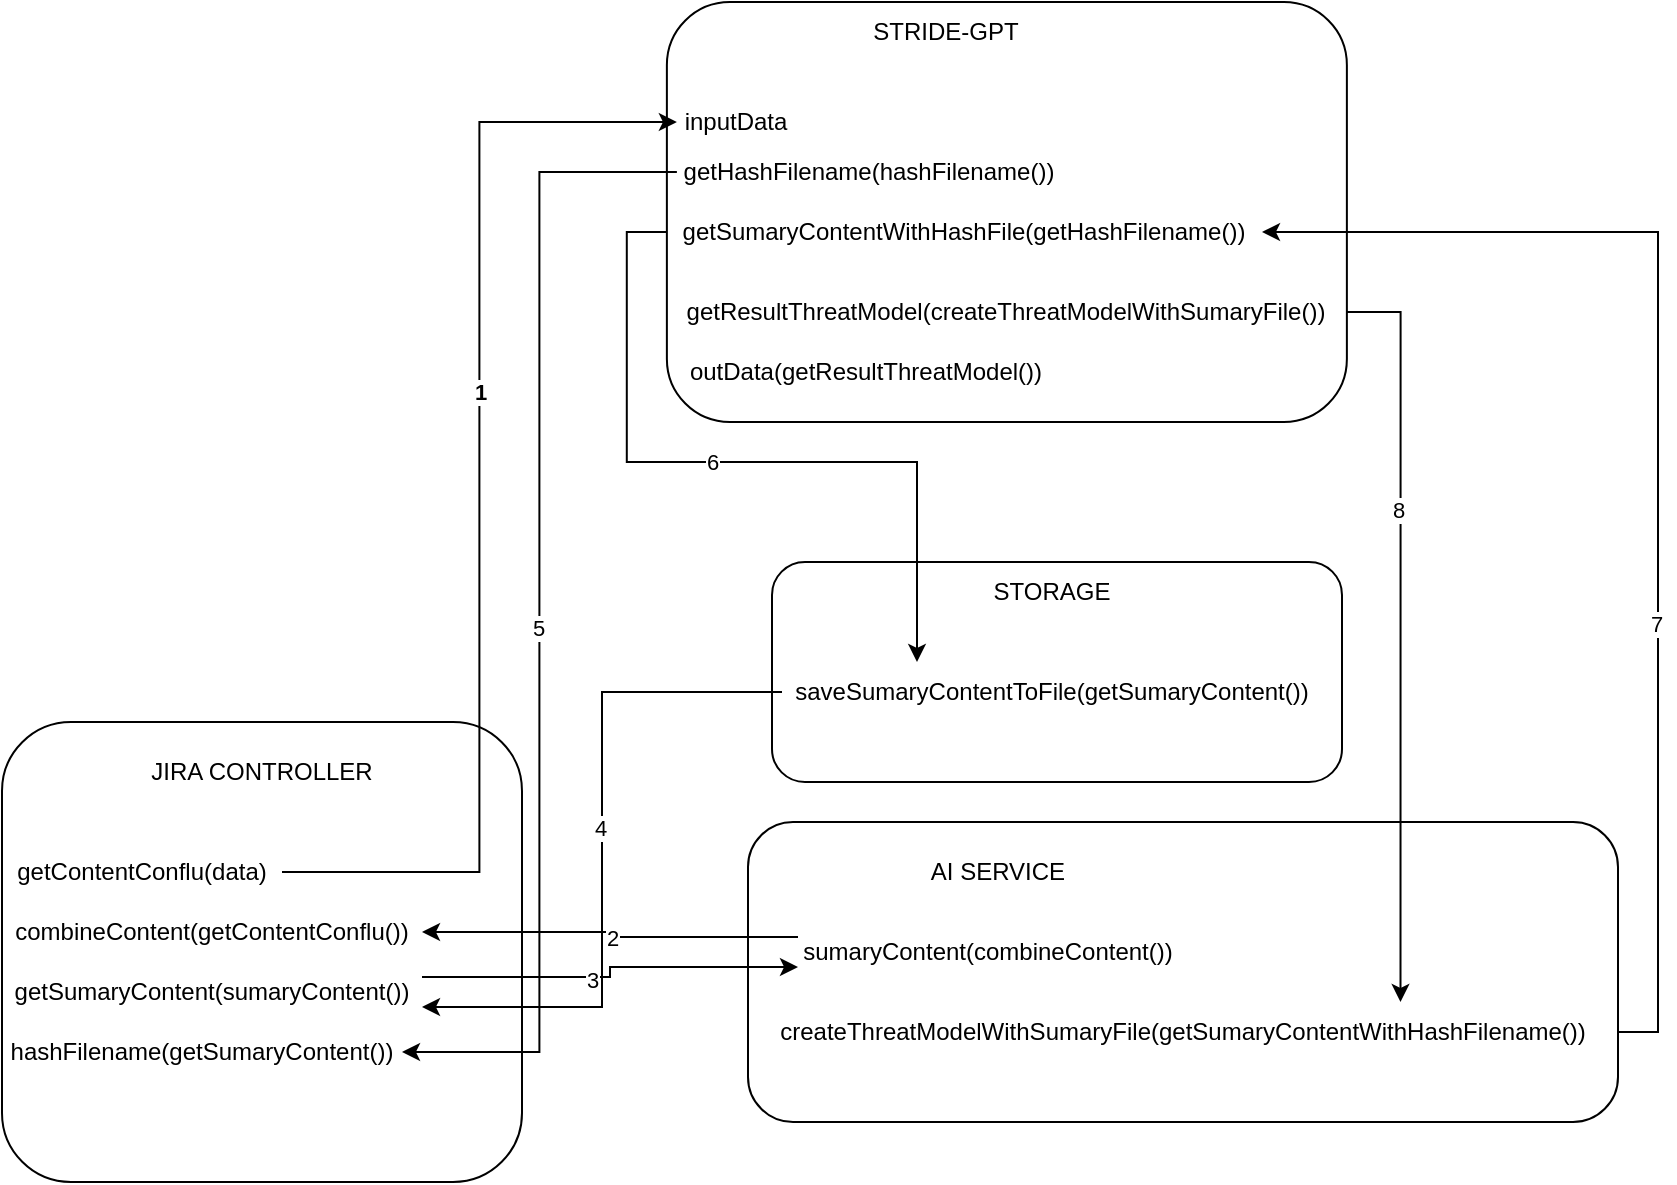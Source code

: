 <mxfile version="24.8.3">
  <diagram name="Page-1" id="RT4GRkkFQH6xOLgiwApK">
    <mxGraphModel dx="1122" dy="624" grid="1" gridSize="10" guides="1" tooltips="1" connect="1" arrows="1" fold="1" page="1" pageScale="1" pageWidth="850" pageHeight="1100" math="0" shadow="0">
      <root>
        <mxCell id="0" />
        <mxCell id="1" parent="0" />
        <mxCell id="L6vFcA4xw2nvtrMXPZ_j-1" value="" style="rounded=1;whiteSpace=wrap;html=1;" vertex="1" parent="1">
          <mxGeometry x="343.44" y="150" width="340" height="210" as="geometry" />
        </mxCell>
        <mxCell id="L6vFcA4xw2nvtrMXPZ_j-2" value="" style="rounded=1;whiteSpace=wrap;html=1;" vertex="1" parent="1">
          <mxGeometry x="384" y="560" width="435" height="150" as="geometry" />
        </mxCell>
        <mxCell id="L6vFcA4xw2nvtrMXPZ_j-3" value="" style="rounded=1;whiteSpace=wrap;html=1;" vertex="1" parent="1">
          <mxGeometry x="11" y="510" width="260" height="230" as="geometry" />
        </mxCell>
        <mxCell id="L6vFcA4xw2nvtrMXPZ_j-4" value="" style="rounded=1;whiteSpace=wrap;html=1;" vertex="1" parent="1">
          <mxGeometry x="396" y="430" width="285" height="110" as="geometry" />
        </mxCell>
        <mxCell id="L6vFcA4xw2nvtrMXPZ_j-7" value="JIRA CONTROLLER" style="text;html=1;align=center;verticalAlign=middle;whiteSpace=wrap;rounded=0;" vertex="1" parent="1">
          <mxGeometry x="76" y="520" width="130" height="30" as="geometry" />
        </mxCell>
        <mxCell id="L6vFcA4xw2nvtrMXPZ_j-13" style="edgeStyle=orthogonalEdgeStyle;rounded=0;orthogonalLoop=1;jettySize=auto;html=1;entryX=0;entryY=0.5;entryDx=0;entryDy=0;" edge="1" parent="1" source="L6vFcA4xw2nvtrMXPZ_j-8" target="L6vFcA4xw2nvtrMXPZ_j-11">
          <mxGeometry relative="1" as="geometry" />
        </mxCell>
        <mxCell id="L6vFcA4xw2nvtrMXPZ_j-35" value="&lt;b&gt;1&lt;/b&gt;" style="edgeLabel;html=1;align=center;verticalAlign=middle;resizable=0;points=[];" vertex="1" connectable="0" parent="L6vFcA4xw2nvtrMXPZ_j-13">
          <mxGeometry x="0.184" relative="1" as="geometry">
            <mxPoint as="offset" />
          </mxGeometry>
        </mxCell>
        <mxCell id="L6vFcA4xw2nvtrMXPZ_j-8" value="getContentConflu(data)" style="text;html=1;align=center;verticalAlign=middle;whiteSpace=wrap;rounded=0;" vertex="1" parent="1">
          <mxGeometry x="11" y="570" width="140" height="30" as="geometry" />
        </mxCell>
        <mxCell id="L6vFcA4xw2nvtrMXPZ_j-9" value="combineContent(getContentConflu())" style="text;html=1;align=center;verticalAlign=middle;whiteSpace=wrap;rounded=0;" vertex="1" parent="1">
          <mxGeometry x="11" y="600" width="210" height="30" as="geometry" />
        </mxCell>
        <mxCell id="L6vFcA4xw2nvtrMXPZ_j-10" value="STRIDE-GPT" style="text;html=1;align=center;verticalAlign=middle;whiteSpace=wrap;rounded=0;" vertex="1" parent="1">
          <mxGeometry x="433.44" y="150" width="100" height="30" as="geometry" />
        </mxCell>
        <mxCell id="L6vFcA4xw2nvtrMXPZ_j-11" value="inputData" style="text;html=1;align=center;verticalAlign=middle;whiteSpace=wrap;rounded=0;" vertex="1" parent="1">
          <mxGeometry x="348.44" y="195" width="60" height="30" as="geometry" />
        </mxCell>
        <mxCell id="L6vFcA4xw2nvtrMXPZ_j-15" value="AI SERVICE" style="text;html=1;align=center;verticalAlign=middle;whiteSpace=wrap;rounded=0;" vertex="1" parent="1">
          <mxGeometry x="469" y="570" width="80" height="30" as="geometry" />
        </mxCell>
        <mxCell id="L6vFcA4xw2nvtrMXPZ_j-17" style="edgeStyle=orthogonalEdgeStyle;rounded=0;orthogonalLoop=1;jettySize=auto;html=1;entryX=1;entryY=0.5;entryDx=0;entryDy=0;exitX=0;exitY=0.25;exitDx=0;exitDy=0;" edge="1" parent="1" source="L6vFcA4xw2nvtrMXPZ_j-16" target="L6vFcA4xw2nvtrMXPZ_j-9">
          <mxGeometry relative="1" as="geometry">
            <mxPoint x="511" y="600" as="sourcePoint" />
          </mxGeometry>
        </mxCell>
        <mxCell id="L6vFcA4xw2nvtrMXPZ_j-37" value="2" style="edgeLabel;html=1;align=center;verticalAlign=middle;resizable=0;points=[];" vertex="1" connectable="0" parent="L6vFcA4xw2nvtrMXPZ_j-17">
          <mxGeometry x="-0.017" relative="1" as="geometry">
            <mxPoint as="offset" />
          </mxGeometry>
        </mxCell>
        <mxCell id="L6vFcA4xw2nvtrMXPZ_j-16" value="sumaryContent(combineContent())" style="text;html=1;align=center;verticalAlign=middle;whiteSpace=wrap;rounded=0;" vertex="1" parent="1">
          <mxGeometry x="409" y="610" width="190" height="30" as="geometry" />
        </mxCell>
        <mxCell id="L6vFcA4xw2nvtrMXPZ_j-20" style="edgeStyle=orthogonalEdgeStyle;rounded=0;orthogonalLoop=1;jettySize=auto;html=1;exitX=1;exitY=0.25;exitDx=0;exitDy=0;entryX=0;entryY=0.75;entryDx=0;entryDy=0;" edge="1" parent="1" source="L6vFcA4xw2nvtrMXPZ_j-18" target="L6vFcA4xw2nvtrMXPZ_j-16">
          <mxGeometry relative="1" as="geometry">
            <mxPoint x="521" y="650" as="targetPoint" />
          </mxGeometry>
        </mxCell>
        <mxCell id="L6vFcA4xw2nvtrMXPZ_j-38" value="3" style="edgeLabel;html=1;align=center;verticalAlign=middle;resizable=0;points=[];" vertex="1" connectable="0" parent="L6vFcA4xw2nvtrMXPZ_j-20">
          <mxGeometry x="-0.114" y="-1" relative="1" as="geometry">
            <mxPoint x="-1" as="offset" />
          </mxGeometry>
        </mxCell>
        <mxCell id="L6vFcA4xw2nvtrMXPZ_j-18" value="getSumaryContent(sumaryContent())" style="text;html=1;align=center;verticalAlign=middle;whiteSpace=wrap;rounded=0;" vertex="1" parent="1">
          <mxGeometry x="11" y="630" width="210" height="30" as="geometry" />
        </mxCell>
        <mxCell id="L6vFcA4xw2nvtrMXPZ_j-21" value="STORAGE" style="text;html=1;align=center;verticalAlign=middle;whiteSpace=wrap;rounded=0;" vertex="1" parent="1">
          <mxGeometry x="506" y="430" width="60" height="30" as="geometry" />
        </mxCell>
        <mxCell id="L6vFcA4xw2nvtrMXPZ_j-23" style="edgeStyle=orthogonalEdgeStyle;rounded=0;orthogonalLoop=1;jettySize=auto;html=1;entryX=1;entryY=0.75;entryDx=0;entryDy=0;" edge="1" parent="1" source="L6vFcA4xw2nvtrMXPZ_j-22" target="L6vFcA4xw2nvtrMXPZ_j-18">
          <mxGeometry relative="1" as="geometry" />
        </mxCell>
        <mxCell id="L6vFcA4xw2nvtrMXPZ_j-39" value="4" style="edgeLabel;html=1;align=center;verticalAlign=middle;resizable=0;points=[];" vertex="1" connectable="0" parent="L6vFcA4xw2nvtrMXPZ_j-23">
          <mxGeometry x="-0.064" y="-1" relative="1" as="geometry">
            <mxPoint as="offset" />
          </mxGeometry>
        </mxCell>
        <mxCell id="L6vFcA4xw2nvtrMXPZ_j-22" value="saveSumaryContentToFile(getSumaryContent())" style="text;html=1;align=center;verticalAlign=middle;whiteSpace=wrap;rounded=0;" vertex="1" parent="1">
          <mxGeometry x="401" y="480" width="270" height="30" as="geometry" />
        </mxCell>
        <mxCell id="L6vFcA4xw2nvtrMXPZ_j-24" value="hashFilename(getSumaryContent())" style="text;html=1;align=center;verticalAlign=middle;whiteSpace=wrap;rounded=0;" vertex="1" parent="1">
          <mxGeometry x="11" y="660" width="200" height="30" as="geometry" />
        </mxCell>
        <mxCell id="L6vFcA4xw2nvtrMXPZ_j-26" style="edgeStyle=orthogonalEdgeStyle;rounded=0;orthogonalLoop=1;jettySize=auto;html=1;entryX=1;entryY=0.5;entryDx=0;entryDy=0;" edge="1" parent="1" source="L6vFcA4xw2nvtrMXPZ_j-25" target="L6vFcA4xw2nvtrMXPZ_j-24">
          <mxGeometry relative="1" as="geometry" />
        </mxCell>
        <mxCell id="L6vFcA4xw2nvtrMXPZ_j-40" value="5" style="edgeLabel;html=1;align=center;verticalAlign=middle;resizable=0;points=[];" vertex="1" connectable="0" parent="L6vFcA4xw2nvtrMXPZ_j-26">
          <mxGeometry x="0.025" y="-1" relative="1" as="geometry">
            <mxPoint as="offset" />
          </mxGeometry>
        </mxCell>
        <mxCell id="L6vFcA4xw2nvtrMXPZ_j-25" value="getHashFilename(hashFilename())" style="text;html=1;align=center;verticalAlign=middle;whiteSpace=wrap;rounded=0;" vertex="1" parent="1">
          <mxGeometry x="348.44" y="220" width="192.56" height="30" as="geometry" />
        </mxCell>
        <mxCell id="L6vFcA4xw2nvtrMXPZ_j-28" style="edgeStyle=orthogonalEdgeStyle;rounded=0;orthogonalLoop=1;jettySize=auto;html=1;entryX=0.25;entryY=0;entryDx=0;entryDy=0;exitX=0;exitY=0.5;exitDx=0;exitDy=0;" edge="1" parent="1" source="L6vFcA4xw2nvtrMXPZ_j-27" target="L6vFcA4xw2nvtrMXPZ_j-22">
          <mxGeometry relative="1" as="geometry" />
        </mxCell>
        <mxCell id="L6vFcA4xw2nvtrMXPZ_j-41" value="6" style="edgeLabel;html=1;align=center;verticalAlign=middle;resizable=0;points=[];" vertex="1" connectable="0" parent="L6vFcA4xw2nvtrMXPZ_j-28">
          <mxGeometry x="-0.068" relative="1" as="geometry">
            <mxPoint as="offset" />
          </mxGeometry>
        </mxCell>
        <mxCell id="L6vFcA4xw2nvtrMXPZ_j-27" value="getSumaryContentWithHashFile(getHashFilename())" style="text;html=1;align=center;verticalAlign=middle;whiteSpace=wrap;rounded=0;" vertex="1" parent="1">
          <mxGeometry x="343.44" y="250" width="297.56" height="30" as="geometry" />
        </mxCell>
        <mxCell id="L6vFcA4xw2nvtrMXPZ_j-31" style="edgeStyle=orthogonalEdgeStyle;rounded=0;orthogonalLoop=1;jettySize=auto;html=1;entryX=1;entryY=0.5;entryDx=0;entryDy=0;exitX=1;exitY=0.5;exitDx=0;exitDy=0;" edge="1" parent="1" source="L6vFcA4xw2nvtrMXPZ_j-29" target="L6vFcA4xw2nvtrMXPZ_j-27">
          <mxGeometry relative="1" as="geometry" />
        </mxCell>
        <mxCell id="L6vFcA4xw2nvtrMXPZ_j-42" value="7" style="edgeLabel;html=1;align=center;verticalAlign=middle;resizable=0;points=[];" vertex="1" connectable="0" parent="L6vFcA4xw2nvtrMXPZ_j-31">
          <mxGeometry x="-0.274" y="1" relative="1" as="geometry">
            <mxPoint as="offset" />
          </mxGeometry>
        </mxCell>
        <mxCell id="L6vFcA4xw2nvtrMXPZ_j-29" value="createThreatModelWithSumaryFile(getSumaryContentWithHashFilename())" style="text;html=1;align=center;verticalAlign=middle;whiteSpace=wrap;rounded=0;" vertex="1" parent="1">
          <mxGeometry x="384" y="650" width="435" height="30" as="geometry" />
        </mxCell>
        <mxCell id="L6vFcA4xw2nvtrMXPZ_j-33" style="edgeStyle=orthogonalEdgeStyle;rounded=0;orthogonalLoop=1;jettySize=auto;html=1;entryX=0.75;entryY=0;entryDx=0;entryDy=0;exitX=1;exitY=0.5;exitDx=0;exitDy=0;" edge="1" parent="1" source="L6vFcA4xw2nvtrMXPZ_j-32" target="L6vFcA4xw2nvtrMXPZ_j-29">
          <mxGeometry relative="1" as="geometry" />
        </mxCell>
        <mxCell id="L6vFcA4xw2nvtrMXPZ_j-43" value="8" style="edgeLabel;html=1;align=center;verticalAlign=middle;resizable=0;points=[];" vertex="1" connectable="0" parent="L6vFcA4xw2nvtrMXPZ_j-33">
          <mxGeometry x="-0.322" y="-2" relative="1" as="geometry">
            <mxPoint as="offset" />
          </mxGeometry>
        </mxCell>
        <mxCell id="L6vFcA4xw2nvtrMXPZ_j-32" value="getResultThreatModel(createThreatModelWithSumaryFile())" style="text;html=1;align=center;verticalAlign=middle;whiteSpace=wrap;rounded=0;" vertex="1" parent="1">
          <mxGeometry x="343.44" y="290" width="340" height="30" as="geometry" />
        </mxCell>
        <mxCell id="L6vFcA4xw2nvtrMXPZ_j-34" value="outData(getResultThreatModel())" style="text;html=1;align=center;verticalAlign=middle;whiteSpace=wrap;rounded=0;" vertex="1" parent="1">
          <mxGeometry x="348.44" y="320" width="190" height="30" as="geometry" />
        </mxCell>
      </root>
    </mxGraphModel>
  </diagram>
</mxfile>
